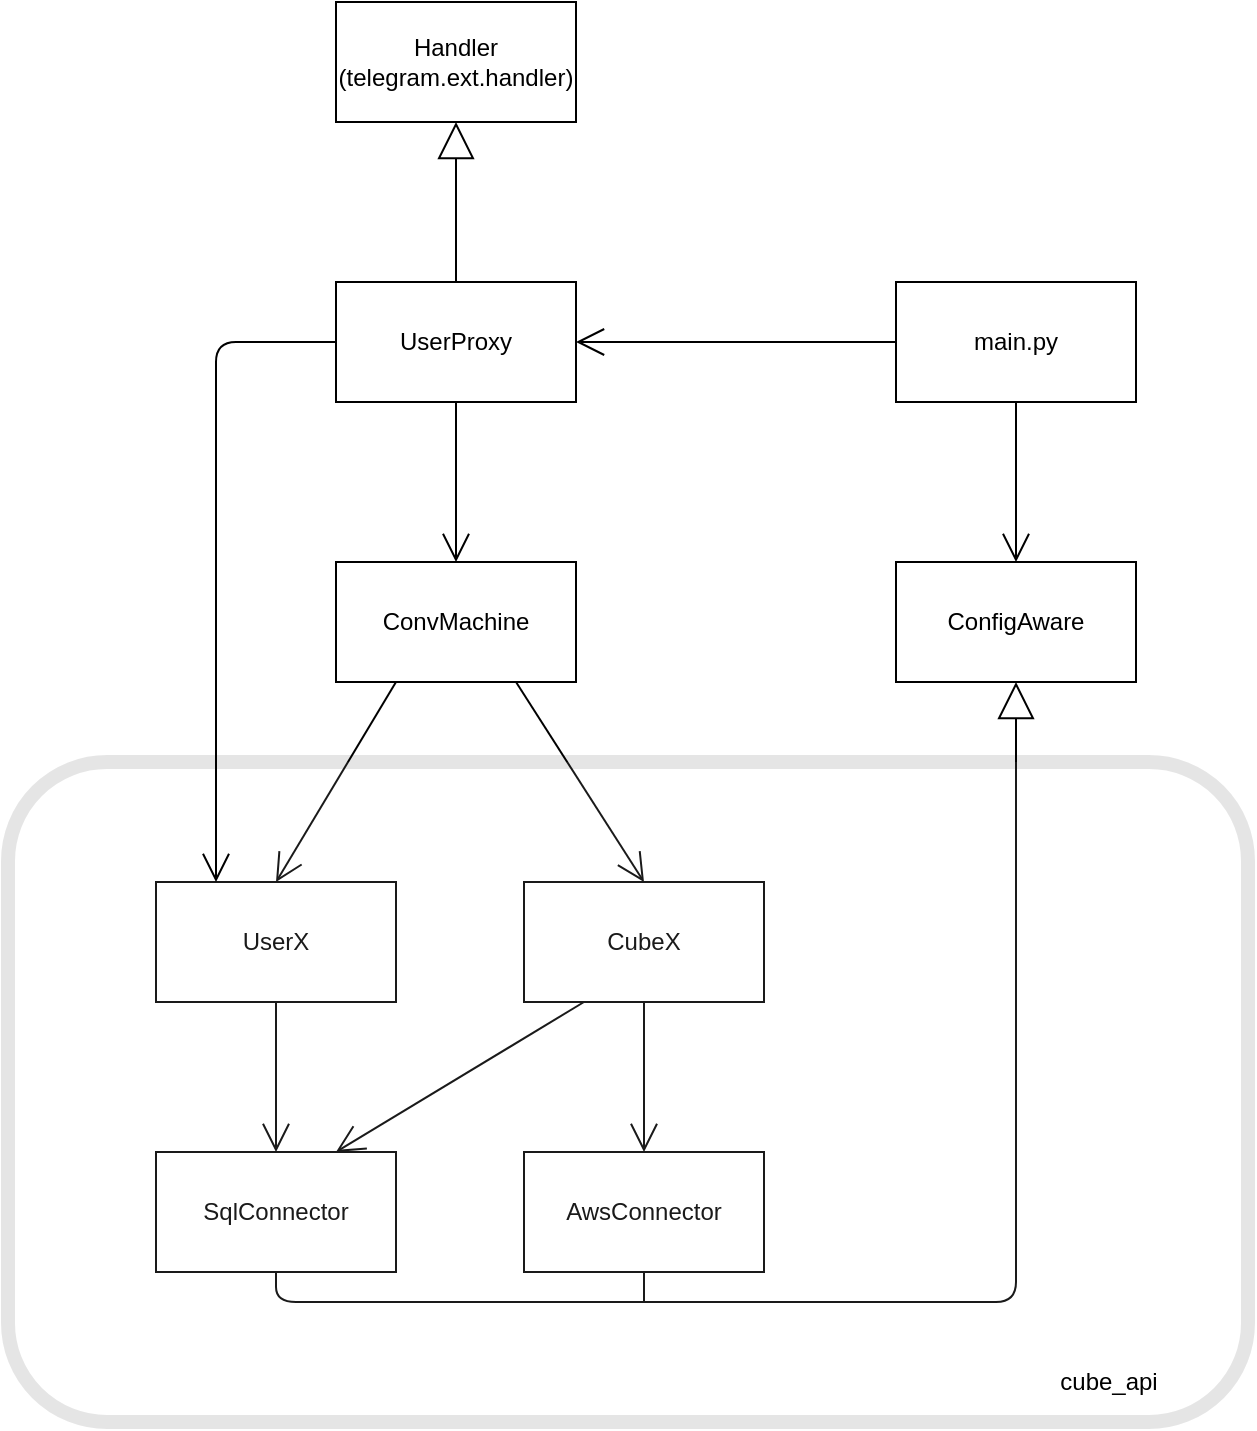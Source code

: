 <mxfile version="12.7.9" type="device"><diagram id="jVBUxWMsONlsO4jtfujj" name="Page-1"><mxGraphModel dx="1038" dy="1688" grid="1" gridSize="10" guides="1" tooltips="1" connect="1" arrows="1" fold="1" page="1" pageScale="1" pageWidth="827" pageHeight="1169" math="0" shadow="0"><root><mxCell id="0"/><mxCell id="1" parent="0"/><mxCell id="c4BL7g0Yqa4Cz6imp9OA-1" value="UserX" style="rounded=0;whiteSpace=wrap;html=1;" parent="1" vertex="1"><mxGeometry x="144" y="-570" width="120" height="60" as="geometry"/></mxCell><mxCell id="c4BL7g0Yqa4Cz6imp9OA-2" value="SqlConnector" style="rounded=0;whiteSpace=wrap;html=1;" parent="1" vertex="1"><mxGeometry x="144" y="-435" width="120" height="60" as="geometry"/></mxCell><mxCell id="c4BL7g0Yqa4Cz6imp9OA-3" value="CubeX" style="rounded=0;whiteSpace=wrap;html=1;" parent="1" vertex="1"><mxGeometry x="328" y="-570" width="120" height="60" as="geometry"/></mxCell><mxCell id="c4BL7g0Yqa4Cz6imp9OA-4" value="UserProxy" style="rounded=0;whiteSpace=wrap;html=1;" parent="1" vertex="1"><mxGeometry x="234" y="-870" width="120" height="60" as="geometry"/></mxCell><mxCell id="c4BL7g0Yqa4Cz6imp9OA-5" value="ConvMachine" style="rounded=0;whiteSpace=wrap;html=1;" parent="1" vertex="1"><mxGeometry x="234" y="-730" width="120" height="60" as="geometry"/></mxCell><mxCell id="c4BL7g0Yqa4Cz6imp9OA-6" value="ConfigAware" style="rounded=0;whiteSpace=wrap;html=1;" parent="1" vertex="1"><mxGeometry x="514" y="-730" width="120" height="60" as="geometry"/></mxCell><mxCell id="c4BL7g0Yqa4Cz6imp9OA-7" value="&lt;div&gt;AwsConnector&lt;/div&gt;" style="rounded=0;whiteSpace=wrap;html=1;" parent="1" vertex="1"><mxGeometry x="328" y="-435" width="120" height="60" as="geometry"/></mxCell><mxCell id="c4BL7g0Yqa4Cz6imp9OA-8" value="" style="endArrow=block;endSize=16;endFill=0;html=1;entryX=0.5;entryY=1;entryDx=0;entryDy=0;exitX=0.5;exitY=1;exitDx=0;exitDy=0;" parent="1" source="c4BL7g0Yqa4Cz6imp9OA-2" target="c4BL7g0Yqa4Cz6imp9OA-6" edge="1"><mxGeometry width="160" relative="1" as="geometry"><mxPoint x="194" y="-320" as="sourcePoint"/><mxPoint x="579" y="-620" as="targetPoint"/><Array as="points"><mxPoint x="204" y="-360"/><mxPoint x="574" y="-360"/></Array></mxGeometry></mxCell><mxCell id="c4BL7g0Yqa4Cz6imp9OA-10" value="&lt;div&gt;Handler&lt;/div&gt;&lt;div&gt;(telegram.ext.handler)&lt;br&gt;&lt;/div&gt;" style="rounded=0;whiteSpace=wrap;html=1;" parent="1" vertex="1"><mxGeometry x="234" y="-1010" width="120" height="60" as="geometry"/></mxCell><mxCell id="c4BL7g0Yqa4Cz6imp9OA-12" value="" style="endArrow=block;endSize=16;endFill=0;html=1;exitX=0.5;exitY=0;exitDx=0;exitDy=0;entryX=0.5;entryY=1;entryDx=0;entryDy=0;" parent="1" source="c4BL7g0Yqa4Cz6imp9OA-4" target="c4BL7g0Yqa4Cz6imp9OA-10" edge="1"><mxGeometry width="160" relative="1" as="geometry"><mxPoint x="461.5" y="-820" as="sourcePoint"/><mxPoint x="516.5" y="-920" as="targetPoint"/></mxGeometry></mxCell><mxCell id="c4BL7g0Yqa4Cz6imp9OA-13" value="" style="endArrow=open;endFill=1;endSize=12;html=1;exitX=0.75;exitY=1;exitDx=0;exitDy=0;entryX=0.5;entryY=0;entryDx=0;entryDy=0;" parent="1" source="c4BL7g0Yqa4Cz6imp9OA-5" target="c4BL7g0Yqa4Cz6imp9OA-3" edge="1"><mxGeometry width="160" relative="1" as="geometry"><mxPoint x="364" y="-750" as="sourcePoint"/><mxPoint x="464" y="-690" as="targetPoint"/></mxGeometry></mxCell><mxCell id="c4BL7g0Yqa4Cz6imp9OA-14" value="" style="endArrow=open;endFill=1;endSize=12;html=1;exitX=0.25;exitY=1;exitDx=0;exitDy=0;entryX=0.5;entryY=0;entryDx=0;entryDy=0;" parent="1" source="c4BL7g0Yqa4Cz6imp9OA-5" target="c4BL7g0Yqa4Cz6imp9OA-1" edge="1"><mxGeometry width="160" relative="1" as="geometry"><mxPoint x="398" y="-560" as="sourcePoint"/><mxPoint x="164" y="-730" as="targetPoint"/></mxGeometry></mxCell><mxCell id="c4BL7g0Yqa4Cz6imp9OA-15" value="" style="endArrow=open;endFill=1;endSize=12;html=1;entryX=0.5;entryY=0;entryDx=0;entryDy=0;exitX=0.5;exitY=1;exitDx=0;exitDy=0;" parent="1" source="c4BL7g0Yqa4Cz6imp9OA-4" target="c4BL7g0Yqa4Cz6imp9OA-5" edge="1"><mxGeometry width="160" relative="1" as="geometry"><mxPoint x="444" y="-810" as="sourcePoint"/><mxPoint x="274" y="-660" as="targetPoint"/></mxGeometry></mxCell><mxCell id="c4BL7g0Yqa4Cz6imp9OA-16" value="" style="endArrow=open;endFill=1;endSize=12;html=1;exitX=0.25;exitY=1;exitDx=0;exitDy=0;entryX=0.75;entryY=0;entryDx=0;entryDy=0;" parent="1" source="c4BL7g0Yqa4Cz6imp9OA-3" target="c4BL7g0Yqa4Cz6imp9OA-2" edge="1"><mxGeometry width="160" relative="1" as="geometry"><mxPoint x="418" y="-250" as="sourcePoint"/><mxPoint x="324" y="-440" as="targetPoint"/></mxGeometry></mxCell><mxCell id="c4BL7g0Yqa4Cz6imp9OA-18" value="" style="endArrow=open;endFill=1;endSize=12;html=1;entryX=0.5;entryY=0;entryDx=0;entryDy=0;exitX=0.5;exitY=1;exitDx=0;exitDy=0;" parent="1" source="c4BL7g0Yqa4Cz6imp9OA-1" target="c4BL7g0Yqa4Cz6imp9OA-2" edge="1"><mxGeometry width="160" relative="1" as="geometry"><mxPoint x="144" y="-480" as="sourcePoint"/><mxPoint x="334" y="-457.5" as="targetPoint"/></mxGeometry></mxCell><mxCell id="c4BL7g0Yqa4Cz6imp9OA-19" value="" style="endArrow=open;endFill=1;endSize=12;html=1;entryX=0.5;entryY=0;entryDx=0;entryDy=0;exitX=0.5;exitY=1;exitDx=0;exitDy=0;" parent="1" source="c4BL7g0Yqa4Cz6imp9OA-3" target="c4BL7g0Yqa4Cz6imp9OA-7" edge="1"><mxGeometry width="160" relative="1" as="geometry"><mxPoint x="534" y="-530" as="sourcePoint"/><mxPoint x="474" y="-610" as="targetPoint"/></mxGeometry></mxCell><mxCell id="c4BL7g0Yqa4Cz6imp9OA-20" value="" style="endArrow=none;html=1;entryX=0.5;entryY=1;entryDx=0;entryDy=0;" parent="1" target="c4BL7g0Yqa4Cz6imp9OA-7" edge="1"><mxGeometry width="50" height="50" relative="1" as="geometry"><mxPoint x="388" y="-360" as="sourcePoint"/><mxPoint x="474" y="-480" as="targetPoint"/></mxGeometry></mxCell><mxCell id="c4BL7g0Yqa4Cz6imp9OA-21" value="&lt;div&gt;main.py&lt;/div&gt;" style="rounded=0;whiteSpace=wrap;html=1;" parent="1" vertex="1"><mxGeometry x="514" y="-870" width="120" height="60" as="geometry"/></mxCell><mxCell id="c4BL7g0Yqa4Cz6imp9OA-22" value="" style="endArrow=open;endFill=1;endSize=12;html=1;entryX=1;entryY=0.5;entryDx=0;entryDy=0;exitX=0;exitY=0.5;exitDx=0;exitDy=0;" parent="1" source="c4BL7g0Yqa4Cz6imp9OA-21" target="c4BL7g0Yqa4Cz6imp9OA-4" edge="1"><mxGeometry width="160" relative="1" as="geometry"><mxPoint x="304" y="-800" as="sourcePoint"/><mxPoint x="304" y="-720" as="targetPoint"/></mxGeometry></mxCell><mxCell id="c4BL7g0Yqa4Cz6imp9OA-23" value="" style="endArrow=open;endFill=1;endSize=12;html=1;entryX=0.5;entryY=0;entryDx=0;entryDy=0;exitX=0.5;exitY=1;exitDx=0;exitDy=0;" parent="1" source="c4BL7g0Yqa4Cz6imp9OA-21" target="c4BL7g0Yqa4Cz6imp9OA-6" edge="1"><mxGeometry width="160" relative="1" as="geometry"><mxPoint x="524" y="-830" as="sourcePoint"/><mxPoint x="364" y="-830" as="targetPoint"/></mxGeometry></mxCell><mxCell id="c4BL7g0Yqa4Cz6imp9OA-28" value="&lt;div&gt;main.py&lt;/div&gt;" style="rounded=0;whiteSpace=wrap;html=1;" parent="1" vertex="1"><mxGeometry x="514" y="-870" width="120" height="60" as="geometry"/></mxCell><mxCell id="c4BL7g0Yqa4Cz6imp9OA-29" value="" style="rounded=1;whiteSpace=wrap;html=1;opacity=10;strokeWidth=7;" parent="1" vertex="1"><mxGeometry x="70" y="-630" width="620" height="330" as="geometry"/></mxCell><mxCell id="AttMuJwsLfqCoVLL2EeD-1" value="cube_api" style="text;html=1;align=center;verticalAlign=middle;resizable=0;points=[];autosize=1;" parent="1" vertex="1"><mxGeometry x="590" y="-330" width="60" height="20" as="geometry"/></mxCell><mxCell id="tACEOzS2hsCtK8W52AEG-2" value="" style="endArrow=open;endFill=1;endSize=12;html=1;entryX=0.25;entryY=0;entryDx=0;entryDy=0;exitX=0;exitY=0.5;exitDx=0;exitDy=0;" edge="1" parent="1" source="c4BL7g0Yqa4Cz6imp9OA-4" target="c4BL7g0Yqa4Cz6imp9OA-1"><mxGeometry width="160" relative="1" as="geometry"><mxPoint x="170" y="-730" as="sourcePoint"/><mxPoint x="170" y="-650" as="targetPoint"/><Array as="points"><mxPoint x="174" y="-840"/></Array></mxGeometry></mxCell></root></mxGraphModel></diagram></mxfile>